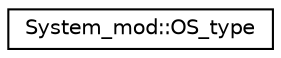 digraph "Graphical Class Hierarchy"
{
 // LATEX_PDF_SIZE
  edge [fontname="Helvetica",fontsize="10",labelfontname="Helvetica",labelfontsize="10"];
  node [fontname="Helvetica",fontsize="10",shape=record];
  rankdir="LR";
  Node0 [label="System_mod::OS_type",height=0.2,width=0.4,color="black", fillcolor="white", style="filled",URL="$structSystem__mod_1_1OS__type.html",tooltip="The OS_type class."];
}
